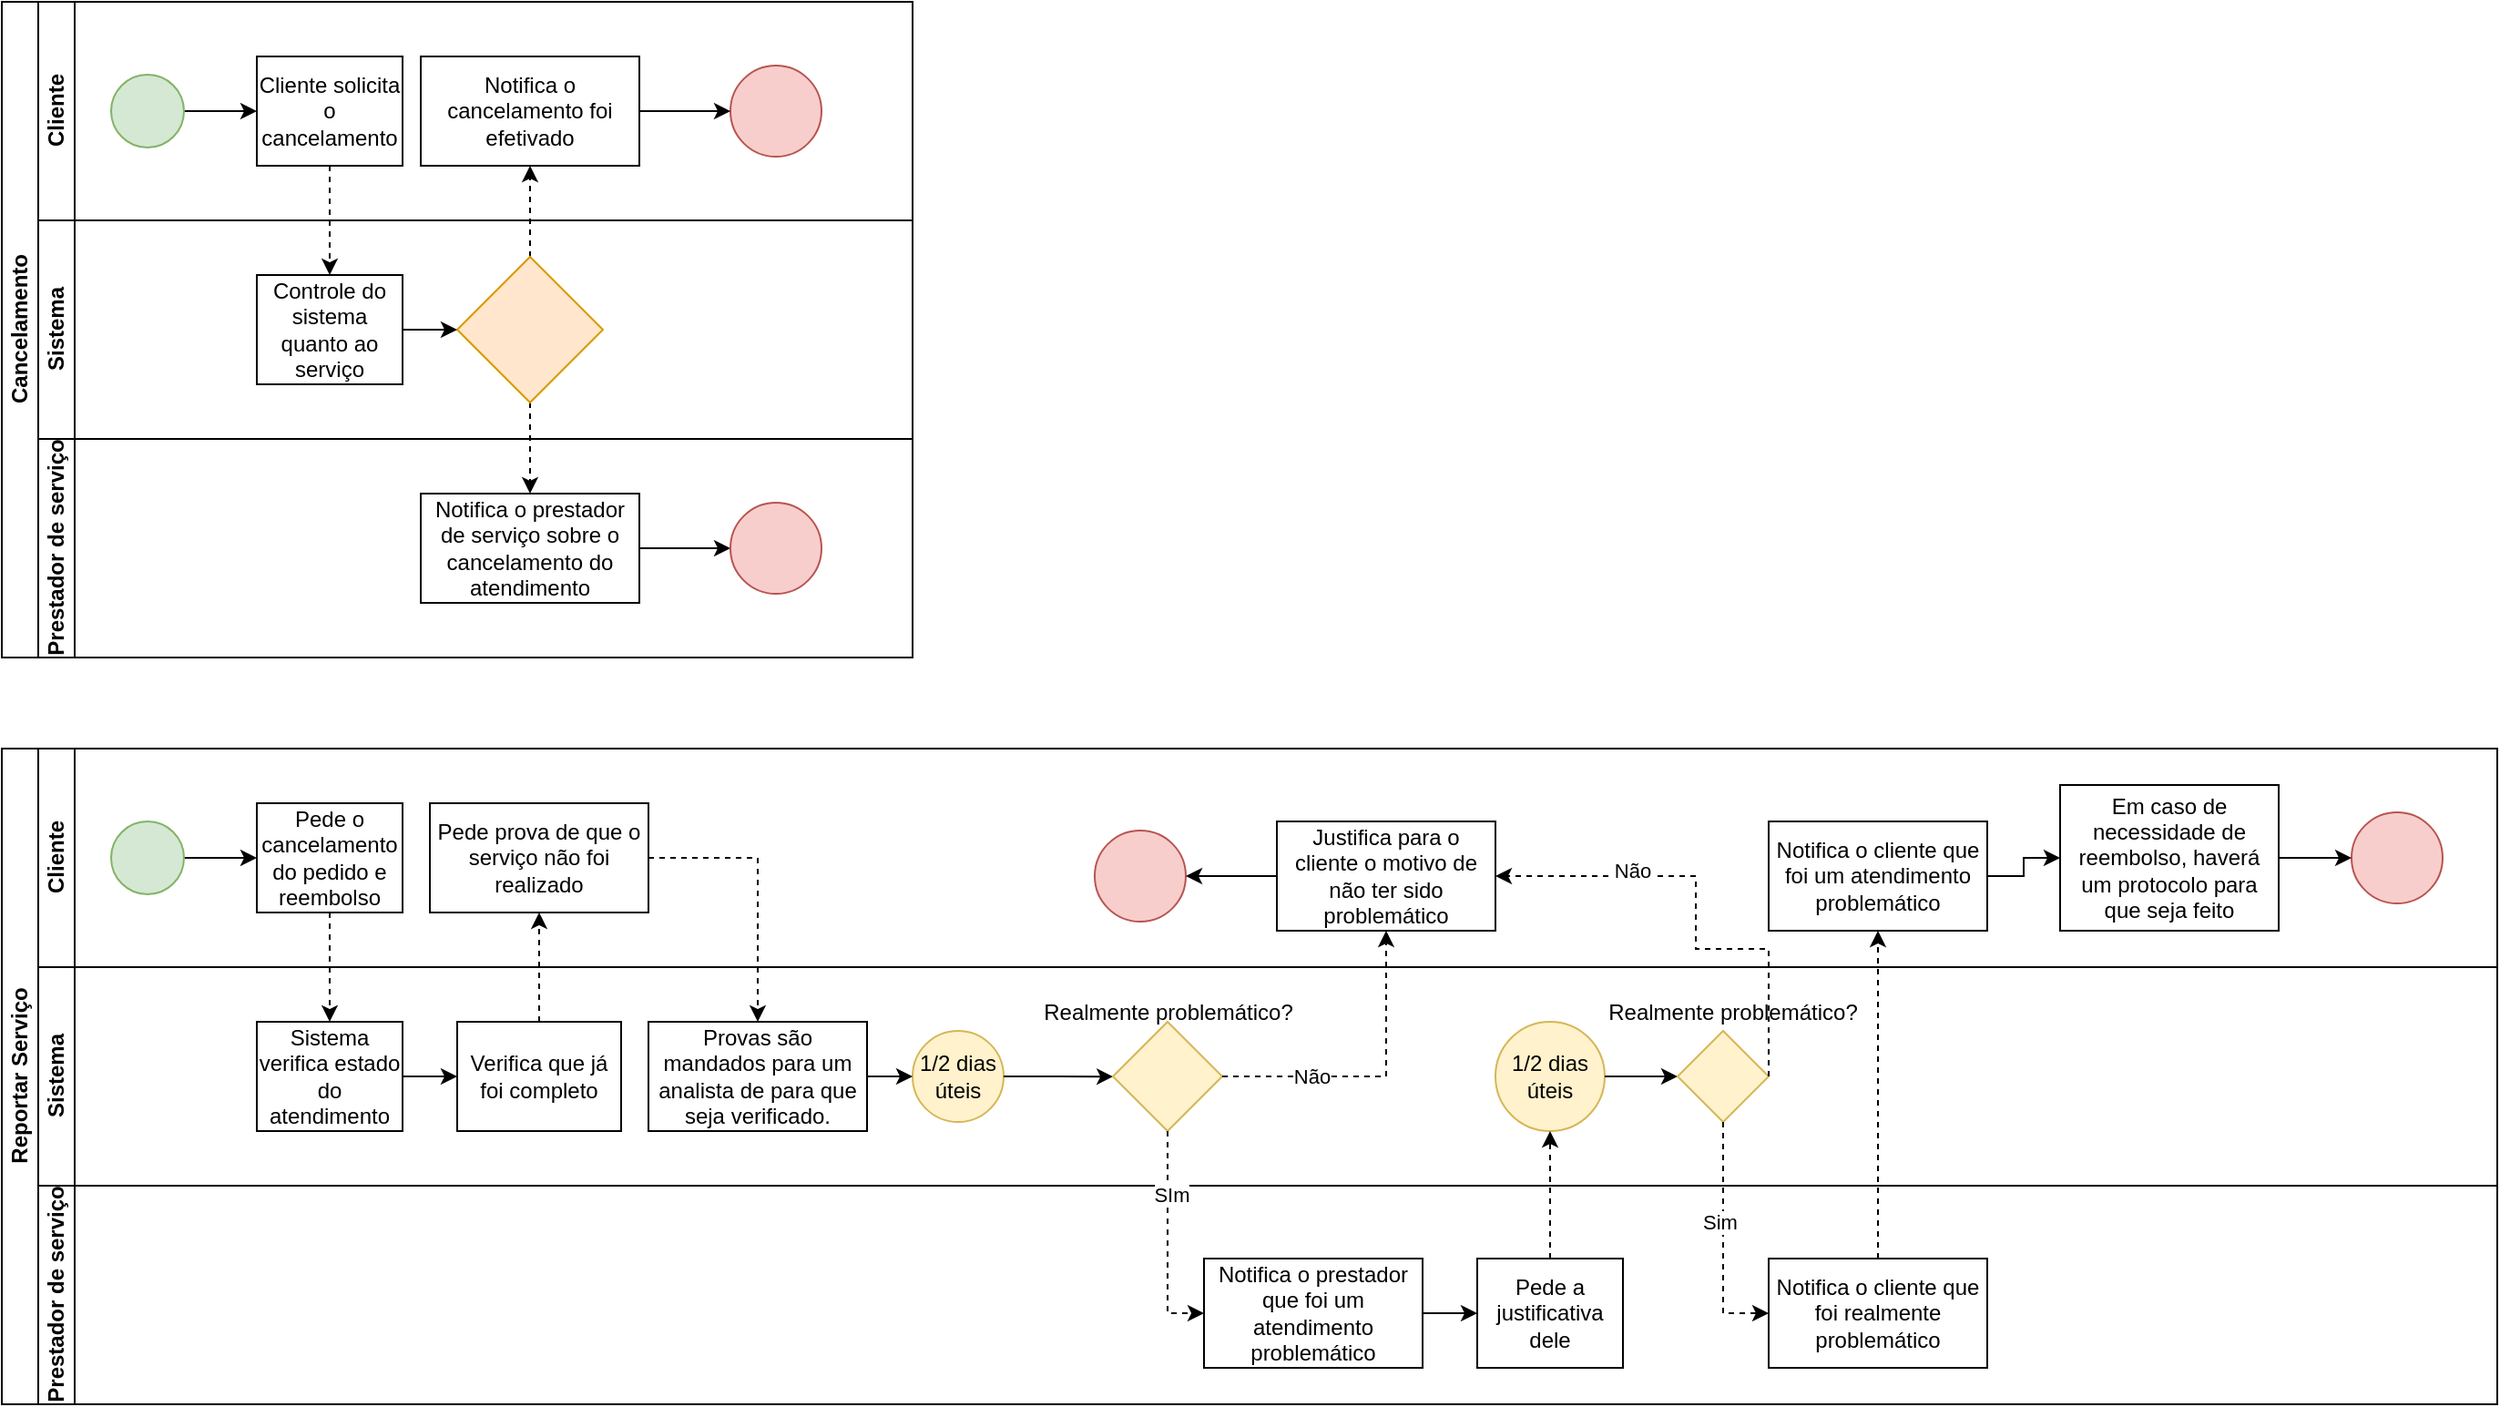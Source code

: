 <mxfile version="24.0.2" type="github">
  <diagram id="prtHgNgQTEPvFCAcTncT" name="Page-1">
    <mxGraphModel dx="1434" dy="782" grid="1" gridSize="10" guides="1" tooltips="1" connect="1" arrows="1" fold="1" page="1" pageScale="1" pageWidth="1654" pageHeight="1000" math="0" shadow="0">
      <root>
        <mxCell id="0" />
        <mxCell id="1" parent="0" />
        <mxCell id="dNxyNK7c78bLwvsdeMH5-19" value="Cancelamento" style="swimlane;html=1;childLayout=stackLayout;resizeParent=1;resizeParentMax=0;horizontal=0;startSize=20;horizontalStack=0;" parent="1" vertex="1">
          <mxGeometry x="120" y="120" width="500" height="360" as="geometry" />
        </mxCell>
        <mxCell id="dNxyNK7c78bLwvsdeMH5-27" value="" style="edgeStyle=orthogonalEdgeStyle;rounded=0;orthogonalLoop=1;jettySize=auto;html=1;dashed=1;endArrow=none;endFill=0;" parent="dNxyNK7c78bLwvsdeMH5-19" source="dNxyNK7c78bLwvsdeMH5-24" target="dNxyNK7c78bLwvsdeMH5-26" edge="1">
          <mxGeometry relative="1" as="geometry" />
        </mxCell>
        <mxCell id="dNxyNK7c78bLwvsdeMH5-20" value="Cliente" style="swimlane;html=1;startSize=20;horizontal=0;" parent="dNxyNK7c78bLwvsdeMH5-19" vertex="1">
          <mxGeometry x="20" width="480" height="120" as="geometry" />
        </mxCell>
        <mxCell id="dNxyNK7c78bLwvsdeMH5-25" value="" style="edgeStyle=orthogonalEdgeStyle;rounded=0;orthogonalLoop=1;jettySize=auto;html=1;" parent="dNxyNK7c78bLwvsdeMH5-20" source="dNxyNK7c78bLwvsdeMH5-23" target="dNxyNK7c78bLwvsdeMH5-24" edge="1">
          <mxGeometry relative="1" as="geometry" />
        </mxCell>
        <mxCell id="dNxyNK7c78bLwvsdeMH5-23" value="" style="ellipse;whiteSpace=wrap;html=1;fillColor=#d5e8d4;strokeColor=#82b366;" parent="dNxyNK7c78bLwvsdeMH5-20" vertex="1">
          <mxGeometry x="40" y="40" width="40" height="40" as="geometry" />
        </mxCell>
        <mxCell id="dNxyNK7c78bLwvsdeMH5-24" value="Cliente solicita o cancelamento" style="rounded=0;whiteSpace=wrap;html=1;fontFamily=Helvetica;fontSize=12;fontColor=#000000;align=center;" parent="dNxyNK7c78bLwvsdeMH5-20" vertex="1">
          <mxGeometry x="120" y="30" width="80" height="60" as="geometry" />
        </mxCell>
        <mxCell id="7myuZRmeyZ9sE668qBuN-2" value="Notifica o cancelamento foi efetivado" style="rounded=0;whiteSpace=wrap;html=1;" parent="dNxyNK7c78bLwvsdeMH5-20" vertex="1">
          <mxGeometry x="210" y="30" width="120" height="60" as="geometry" />
        </mxCell>
        <mxCell id="7myuZRmeyZ9sE668qBuN-7" value="" style="ellipse;whiteSpace=wrap;html=1;aspect=fixed;fillColor=#f8cecc;strokeColor=#b85450;" parent="dNxyNK7c78bLwvsdeMH5-20" vertex="1">
          <mxGeometry x="380" y="35" width="50" height="50" as="geometry" />
        </mxCell>
        <mxCell id="7myuZRmeyZ9sE668qBuN-6" style="edgeStyle=orthogonalEdgeStyle;rounded=0;orthogonalLoop=1;jettySize=auto;html=1;exitX=1;exitY=0.5;exitDx=0;exitDy=0;" parent="dNxyNK7c78bLwvsdeMH5-20" source="7myuZRmeyZ9sE668qBuN-2" target="7myuZRmeyZ9sE668qBuN-7" edge="1">
          <mxGeometry relative="1" as="geometry">
            <mxPoint x="380" y="60" as="targetPoint" />
          </mxGeometry>
        </mxCell>
        <mxCell id="dNxyNK7c78bLwvsdeMH5-21" value="Sistema" style="swimlane;html=1;startSize=20;horizontal=0;" parent="dNxyNK7c78bLwvsdeMH5-19" vertex="1">
          <mxGeometry x="20" y="120" width="480" height="120" as="geometry" />
        </mxCell>
        <mxCell id="dNxyNK7c78bLwvsdeMH5-26" value="Controle do sistema quanto ao serviço" style="rounded=0;whiteSpace=wrap;html=1;fontFamily=Helvetica;fontSize=12;fontColor=#000000;align=center;" parent="dNxyNK7c78bLwvsdeMH5-21" vertex="1">
          <mxGeometry x="120" y="30" width="80" height="60" as="geometry" />
        </mxCell>
        <mxCell id="dNxyNK7c78bLwvsdeMH5-22" value="Prestador de serviço" style="swimlane;html=1;startSize=20;horizontal=0;" parent="dNxyNK7c78bLwvsdeMH5-19" vertex="1">
          <mxGeometry x="20" y="240" width="480" height="120" as="geometry" />
        </mxCell>
        <mxCell id="7myuZRmeyZ9sE668qBuN-9" style="edgeStyle=orthogonalEdgeStyle;rounded=0;orthogonalLoop=1;jettySize=auto;html=1;exitX=1;exitY=0.5;exitDx=0;exitDy=0;entryX=0;entryY=0.5;entryDx=0;entryDy=0;" parent="dNxyNK7c78bLwvsdeMH5-22" source="7myuZRmeyZ9sE668qBuN-4" target="7myuZRmeyZ9sE668qBuN-8" edge="1">
          <mxGeometry relative="1" as="geometry" />
        </mxCell>
        <mxCell id="7myuZRmeyZ9sE668qBuN-4" value="Notifica o prestador de serviço sobre o cancelamento do atendimento" style="rounded=0;whiteSpace=wrap;html=1;" parent="dNxyNK7c78bLwvsdeMH5-22" vertex="1">
          <mxGeometry x="210" y="30" width="120" height="60" as="geometry" />
        </mxCell>
        <mxCell id="7myuZRmeyZ9sE668qBuN-8" value="" style="ellipse;whiteSpace=wrap;html=1;aspect=fixed;fillColor=#f8cecc;strokeColor=#b85450;" parent="dNxyNK7c78bLwvsdeMH5-22" vertex="1">
          <mxGeometry x="380" y="35" width="50" height="50" as="geometry" />
        </mxCell>
        <mxCell id="WENQscZwjiDUqJhjkwlk-1" value="" style="edgeStyle=orthogonalEdgeStyle;rounded=0;orthogonalLoop=1;jettySize=auto;html=1;dashed=1;" edge="1" parent="dNxyNK7c78bLwvsdeMH5-19" source="dNxyNK7c78bLwvsdeMH5-24" target="dNxyNK7c78bLwvsdeMH5-26">
          <mxGeometry relative="1" as="geometry" />
        </mxCell>
        <mxCell id="i0STGZXZ2wKi7M2kmN0H-23" value="Reportar Serviço" style="swimlane;html=1;childLayout=stackLayout;resizeParent=1;resizeParentMax=0;horizontal=0;startSize=20;horizontalStack=0;" parent="1" vertex="1">
          <mxGeometry x="120" y="530" width="1370" height="360" as="geometry" />
        </mxCell>
        <mxCell id="i0STGZXZ2wKi7M2kmN0H-28" value="Cliente" style="swimlane;html=1;startSize=20;horizontal=0;" parent="i0STGZXZ2wKi7M2kmN0H-23" vertex="1">
          <mxGeometry x="20" width="1350" height="120" as="geometry" />
        </mxCell>
        <mxCell id="i0STGZXZ2wKi7M2kmN0H-29" value="" style="edgeStyle=orthogonalEdgeStyle;rounded=0;orthogonalLoop=1;jettySize=auto;html=1;" parent="i0STGZXZ2wKi7M2kmN0H-28" source="i0STGZXZ2wKi7M2kmN0H-30" target="i0STGZXZ2wKi7M2kmN0H-31" edge="1">
          <mxGeometry relative="1" as="geometry" />
        </mxCell>
        <mxCell id="i0STGZXZ2wKi7M2kmN0H-30" value="" style="ellipse;whiteSpace=wrap;html=1;fillColor=#d5e8d4;strokeColor=#82b366;" parent="i0STGZXZ2wKi7M2kmN0H-28" vertex="1">
          <mxGeometry x="40" y="40" width="40" height="40" as="geometry" />
        </mxCell>
        <mxCell id="i0STGZXZ2wKi7M2kmN0H-31" value="Pede o cancelamento do pedido e reembolso" style="rounded=0;whiteSpace=wrap;html=1;fontFamily=Helvetica;fontSize=12;fontColor=#000000;align=center;" parent="i0STGZXZ2wKi7M2kmN0H-28" vertex="1">
          <mxGeometry x="120" y="30" width="80" height="60" as="geometry" />
        </mxCell>
        <mxCell id="zoCGiQhHUhB4SH35A2uE-4" value="Pede prova de que o serviço não foi realizado" style="rounded=0;whiteSpace=wrap;html=1;" parent="i0STGZXZ2wKi7M2kmN0H-28" vertex="1">
          <mxGeometry x="215" y="30" width="120" height="60" as="geometry" />
        </mxCell>
        <mxCell id="dQ2FdQ3LSbrNYcPNRRXU-7" value="Justifica para o cliente o motivo de não ter sido problemático" style="rounded=0;whiteSpace=wrap;html=1;" parent="i0STGZXZ2wKi7M2kmN0H-28" vertex="1">
          <mxGeometry x="680" y="40" width="120" height="60" as="geometry" />
        </mxCell>
        <mxCell id="dQ2FdQ3LSbrNYcPNRRXU-29" value="Em caso de necessidade de reembolso, haverá um protocolo para que seja feito" style="rounded=0;whiteSpace=wrap;html=1;" parent="i0STGZXZ2wKi7M2kmN0H-28" vertex="1">
          <mxGeometry x="1110" y="20" width="120" height="80" as="geometry" />
        </mxCell>
        <mxCell id="dQ2FdQ3LSbrNYcPNRRXU-31" value="" style="ellipse;whiteSpace=wrap;html=1;aspect=fixed;fillColor=#f8cecc;strokeColor=#b85450;" parent="i0STGZXZ2wKi7M2kmN0H-28" vertex="1">
          <mxGeometry x="1270" y="35" width="50" height="50" as="geometry" />
        </mxCell>
        <mxCell id="dQ2FdQ3LSbrNYcPNRRXU-30" style="edgeStyle=orthogonalEdgeStyle;rounded=0;orthogonalLoop=1;jettySize=auto;html=1;exitX=1;exitY=0.5;exitDx=0;exitDy=0;" parent="i0STGZXZ2wKi7M2kmN0H-28" source="dQ2FdQ3LSbrNYcPNRRXU-29" target="dQ2FdQ3LSbrNYcPNRRXU-31" edge="1">
          <mxGeometry relative="1" as="geometry">
            <mxPoint x="1280" y="60" as="targetPoint" />
          </mxGeometry>
        </mxCell>
        <mxCell id="dQ2FdQ3LSbrNYcPNRRXU-36" value="" style="ellipse;whiteSpace=wrap;html=1;aspect=fixed;fillColor=#f8cecc;strokeColor=#b85450;" parent="i0STGZXZ2wKi7M2kmN0H-28" vertex="1">
          <mxGeometry x="580" y="45" width="50" height="50" as="geometry" />
        </mxCell>
        <mxCell id="dQ2FdQ3LSbrNYcPNRRXU-35" style="edgeStyle=orthogonalEdgeStyle;rounded=0;orthogonalLoop=1;jettySize=auto;html=1;exitX=0;exitY=0.5;exitDx=0;exitDy=0;" parent="i0STGZXZ2wKi7M2kmN0H-28" source="dQ2FdQ3LSbrNYcPNRRXU-7" target="dQ2FdQ3LSbrNYcPNRRXU-36" edge="1">
          <mxGeometry relative="1" as="geometry">
            <mxPoint x="640" y="70" as="targetPoint" />
          </mxGeometry>
        </mxCell>
        <mxCell id="i0STGZXZ2wKi7M2kmN0H-35" value="Sistema" style="swimlane;html=1;startSize=20;horizontal=0;" parent="i0STGZXZ2wKi7M2kmN0H-23" vertex="1">
          <mxGeometry x="20" y="120" width="1350" height="120" as="geometry" />
        </mxCell>
        <mxCell id="i0STGZXZ2wKi7M2kmN0H-37" value="Sistema verifica estado do atendimento" style="rounded=0;whiteSpace=wrap;html=1;fontFamily=Helvetica;fontSize=12;fontColor=#000000;align=center;" parent="i0STGZXZ2wKi7M2kmN0H-35" vertex="1">
          <mxGeometry x="120" y="30" width="80" height="60" as="geometry" />
        </mxCell>
        <mxCell id="zoCGiQhHUhB4SH35A2uE-2" value="Verifica que já foi completo" style="rounded=0;whiteSpace=wrap;html=1;" parent="i0STGZXZ2wKi7M2kmN0H-35" vertex="1">
          <mxGeometry x="230" y="30" width="90" height="60" as="geometry" />
        </mxCell>
        <mxCell id="zoCGiQhHUhB4SH35A2uE-1" style="edgeStyle=orthogonalEdgeStyle;rounded=0;orthogonalLoop=1;jettySize=auto;html=1;exitX=1;exitY=0.5;exitDx=0;exitDy=0;" parent="i0STGZXZ2wKi7M2kmN0H-35" source="i0STGZXZ2wKi7M2kmN0H-37" target="zoCGiQhHUhB4SH35A2uE-2" edge="1">
          <mxGeometry relative="1" as="geometry">
            <mxPoint x="240" y="60" as="targetPoint" />
          </mxGeometry>
        </mxCell>
        <mxCell id="zoCGiQhHUhB4SH35A2uE-6" value="Provas são mandados para um analista de para que seja verificado." style="rounded=0;whiteSpace=wrap;html=1;" parent="i0STGZXZ2wKi7M2kmN0H-35" vertex="1">
          <mxGeometry x="335" y="30" width="120" height="60" as="geometry" />
        </mxCell>
        <mxCell id="zoCGiQhHUhB4SH35A2uE-9" value="1/2 dias úteis" style="ellipse;whiteSpace=wrap;html=1;aspect=fixed;fillColor=#fff2cc;strokeColor=#d6b656;" parent="i0STGZXZ2wKi7M2kmN0H-35" vertex="1">
          <mxGeometry x="480" y="35" width="50" height="50" as="geometry" />
        </mxCell>
        <mxCell id="zoCGiQhHUhB4SH35A2uE-7" style="edgeStyle=orthogonalEdgeStyle;rounded=0;orthogonalLoop=1;jettySize=auto;html=1;exitX=1;exitY=0.5;exitDx=0;exitDy=0;" parent="i0STGZXZ2wKi7M2kmN0H-35" source="zoCGiQhHUhB4SH35A2uE-6" target="zoCGiQhHUhB4SH35A2uE-9" edge="1">
          <mxGeometry relative="1" as="geometry">
            <mxPoint x="480" y="60" as="targetPoint" />
          </mxGeometry>
        </mxCell>
        <mxCell id="dQ2FdQ3LSbrNYcPNRRXU-1" style="edgeStyle=orthogonalEdgeStyle;rounded=0;orthogonalLoop=1;jettySize=auto;html=1;exitX=1;exitY=0.5;exitDx=0;exitDy=0;" parent="i0STGZXZ2wKi7M2kmN0H-35" source="zoCGiQhHUhB4SH35A2uE-9" edge="1">
          <mxGeometry relative="1" as="geometry">
            <mxPoint x="590.087" y="60.1" as="targetPoint" />
          </mxGeometry>
        </mxCell>
        <mxCell id="dQ2FdQ3LSbrNYcPNRRXU-4" value="" style="rhombus;whiteSpace=wrap;html=1;fillColor=#fff2cc;strokeColor=#d6b656;" parent="i0STGZXZ2wKi7M2kmN0H-35" vertex="1">
          <mxGeometry x="590" y="30" width="60" height="60" as="geometry" />
        </mxCell>
        <mxCell id="dQ2FdQ3LSbrNYcPNRRXU-5" value="Realmente problemático?" style="text;html=1;align=center;verticalAlign=middle;resizable=0;points=[];autosize=1;strokeColor=none;fillColor=none;" parent="i0STGZXZ2wKi7M2kmN0H-35" vertex="1">
          <mxGeometry x="540" y="10" width="160" height="30" as="geometry" />
        </mxCell>
        <mxCell id="dQ2FdQ3LSbrNYcPNRRXU-15" value="1/2 dias úteis" style="ellipse;whiteSpace=wrap;html=1;aspect=fixed;fillColor=#fff2cc;strokeColor=#d6b656;" parent="i0STGZXZ2wKi7M2kmN0H-35" vertex="1">
          <mxGeometry x="800" y="30" width="60" height="60" as="geometry" />
        </mxCell>
        <mxCell id="dQ2FdQ3LSbrNYcPNRRXU-16" style="edgeStyle=orthogonalEdgeStyle;rounded=0;orthogonalLoop=1;jettySize=auto;html=1;exitX=1;exitY=0.5;exitDx=0;exitDy=0;entryX=0;entryY=0.5;entryDx=0;entryDy=0;" parent="i0STGZXZ2wKi7M2kmN0H-35" source="dQ2FdQ3LSbrNYcPNRRXU-15" target="dQ2FdQ3LSbrNYcPNRRXU-18" edge="1">
          <mxGeometry relative="1" as="geometry">
            <mxPoint x="890" y="60" as="targetPoint" />
          </mxGeometry>
        </mxCell>
        <mxCell id="dQ2FdQ3LSbrNYcPNRRXU-18" value="" style="rhombus;whiteSpace=wrap;html=1;fillColor=#fff2cc;strokeColor=#d6b656;" parent="i0STGZXZ2wKi7M2kmN0H-35" vertex="1">
          <mxGeometry x="900" y="35" width="50" height="50" as="geometry" />
        </mxCell>
        <mxCell id="dQ2FdQ3LSbrNYcPNRRXU-19" value="Realmente problemático?" style="text;html=1;align=center;verticalAlign=middle;resizable=0;points=[];autosize=1;strokeColor=none;fillColor=none;" parent="i0STGZXZ2wKi7M2kmN0H-35" vertex="1">
          <mxGeometry x="850" y="10" width="160" height="30" as="geometry" />
        </mxCell>
        <mxCell id="i0STGZXZ2wKi7M2kmN0H-39" value="Prestador de serviço" style="swimlane;html=1;startSize=20;horizontal=0;" parent="i0STGZXZ2wKi7M2kmN0H-23" vertex="1">
          <mxGeometry x="20" y="240" width="1350" height="120" as="geometry" />
        </mxCell>
        <mxCell id="dQ2FdQ3LSbrNYcPNRRXU-11" value="Notifica o prestador que foi um atendimento problemático" style="rounded=0;whiteSpace=wrap;html=1;" parent="i0STGZXZ2wKi7M2kmN0H-39" vertex="1">
          <mxGeometry x="640" y="40" width="120" height="60" as="geometry" />
        </mxCell>
        <mxCell id="dQ2FdQ3LSbrNYcPNRRXU-13" value="Pede a justificativa dele" style="rounded=0;whiteSpace=wrap;html=1;" parent="i0STGZXZ2wKi7M2kmN0H-39" vertex="1">
          <mxGeometry x="790" y="40" width="80" height="60" as="geometry" />
        </mxCell>
        <mxCell id="dQ2FdQ3LSbrNYcPNRRXU-12" style="edgeStyle=orthogonalEdgeStyle;rounded=0;orthogonalLoop=1;jettySize=auto;html=1;exitX=1;exitY=0.5;exitDx=0;exitDy=0;" parent="i0STGZXZ2wKi7M2kmN0H-39" source="dQ2FdQ3LSbrNYcPNRRXU-11" target="dQ2FdQ3LSbrNYcPNRRXU-13" edge="1">
          <mxGeometry relative="1" as="geometry">
            <mxPoint x="790" y="70" as="targetPoint" />
          </mxGeometry>
        </mxCell>
        <mxCell id="dQ2FdQ3LSbrNYcPNRRXU-21" value="Notifica o cliente que foi realmente problemático" style="rounded=0;whiteSpace=wrap;html=1;" parent="i0STGZXZ2wKi7M2kmN0H-39" vertex="1">
          <mxGeometry x="950" y="40" width="120" height="60" as="geometry" />
        </mxCell>
        <mxCell id="zoCGiQhHUhB4SH35A2uE-3" style="edgeStyle=orthogonalEdgeStyle;rounded=0;orthogonalLoop=1;jettySize=auto;html=1;exitX=0.5;exitY=0;exitDx=0;exitDy=0;dashed=1;" parent="i0STGZXZ2wKi7M2kmN0H-23" source="zoCGiQhHUhB4SH35A2uE-2" target="zoCGiQhHUhB4SH35A2uE-4" edge="1">
          <mxGeometry relative="1" as="geometry">
            <mxPoint x="295" y="90" as="targetPoint" />
          </mxGeometry>
        </mxCell>
        <mxCell id="zoCGiQhHUhB4SH35A2uE-5" style="edgeStyle=orthogonalEdgeStyle;rounded=0;orthogonalLoop=1;jettySize=auto;html=1;exitX=1;exitY=0.5;exitDx=0;exitDy=0;dashed=1;" parent="i0STGZXZ2wKi7M2kmN0H-23" source="zoCGiQhHUhB4SH35A2uE-4" target="zoCGiQhHUhB4SH35A2uE-6" edge="1">
          <mxGeometry relative="1" as="geometry">
            <mxPoint x="400" y="170" as="targetPoint" />
          </mxGeometry>
        </mxCell>
        <mxCell id="dQ2FdQ3LSbrNYcPNRRXU-6" style="edgeStyle=orthogonalEdgeStyle;rounded=0;orthogonalLoop=1;jettySize=auto;html=1;exitX=1;exitY=0.5;exitDx=0;exitDy=0;dashed=1;" parent="i0STGZXZ2wKi7M2kmN0H-23" source="dQ2FdQ3LSbrNYcPNRRXU-4" target="dQ2FdQ3LSbrNYcPNRRXU-7" edge="1">
          <mxGeometry relative="1" as="geometry">
            <mxPoint x="760" y="80" as="targetPoint" />
          </mxGeometry>
        </mxCell>
        <mxCell id="dQ2FdQ3LSbrNYcPNRRXU-8" value="Não" style="edgeLabel;html=1;align=center;verticalAlign=middle;resizable=0;points=[];" parent="dQ2FdQ3LSbrNYcPNRRXU-6" vertex="1" connectable="0">
          <mxGeometry x="-0.423" relative="1" as="geometry">
            <mxPoint as="offset" />
          </mxGeometry>
        </mxCell>
        <mxCell id="dQ2FdQ3LSbrNYcPNRRXU-9" style="edgeStyle=orthogonalEdgeStyle;rounded=0;orthogonalLoop=1;jettySize=auto;html=1;exitX=0.5;exitY=1;exitDx=0;exitDy=0;entryX=0;entryY=0.5;entryDx=0;entryDy=0;dashed=1;" parent="i0STGZXZ2wKi7M2kmN0H-23" source="dQ2FdQ3LSbrNYcPNRRXU-4" target="dQ2FdQ3LSbrNYcPNRRXU-11" edge="1">
          <mxGeometry relative="1" as="geometry">
            <mxPoint x="740" y="310" as="targetPoint" />
            <Array as="points">
              <mxPoint x="640" y="310" />
            </Array>
          </mxGeometry>
        </mxCell>
        <mxCell id="dQ2FdQ3LSbrNYcPNRRXU-10" value="SIm" style="edgeLabel;html=1;align=center;verticalAlign=middle;resizable=0;points=[];" parent="dQ2FdQ3LSbrNYcPNRRXU-9" vertex="1" connectable="0">
          <mxGeometry x="-0.42" y="2" relative="1" as="geometry">
            <mxPoint as="offset" />
          </mxGeometry>
        </mxCell>
        <mxCell id="dQ2FdQ3LSbrNYcPNRRXU-14" style="edgeStyle=orthogonalEdgeStyle;rounded=0;orthogonalLoop=1;jettySize=auto;html=1;exitX=0.5;exitY=0;exitDx=0;exitDy=0;dashed=1;" parent="i0STGZXZ2wKi7M2kmN0H-23" source="dQ2FdQ3LSbrNYcPNRRXU-13" target="dQ2FdQ3LSbrNYcPNRRXU-15" edge="1">
          <mxGeometry relative="1" as="geometry">
            <mxPoint x="850" y="190" as="targetPoint" />
          </mxGeometry>
        </mxCell>
        <mxCell id="dQ2FdQ3LSbrNYcPNRRXU-20" style="edgeStyle=orthogonalEdgeStyle;rounded=0;orthogonalLoop=1;jettySize=auto;html=1;exitX=0.5;exitY=1;exitDx=0;exitDy=0;dashed=1;" parent="i0STGZXZ2wKi7M2kmN0H-23" source="dQ2FdQ3LSbrNYcPNRRXU-18" target="dQ2FdQ3LSbrNYcPNRRXU-21" edge="1">
          <mxGeometry relative="1" as="geometry">
            <mxPoint x="1000" y="310" as="targetPoint" />
            <Array as="points">
              <mxPoint x="945" y="310" />
            </Array>
          </mxGeometry>
        </mxCell>
        <mxCell id="dQ2FdQ3LSbrNYcPNRRXU-22" value="Sim" style="edgeLabel;html=1;align=center;verticalAlign=middle;resizable=0;points=[];" parent="dQ2FdQ3LSbrNYcPNRRXU-20" vertex="1" connectable="0">
          <mxGeometry x="-0.154" y="-2" relative="1" as="geometry">
            <mxPoint as="offset" />
          </mxGeometry>
        </mxCell>
        <mxCell id="dQ2FdQ3LSbrNYcPNRRXU-33" style="edgeStyle=orthogonalEdgeStyle;rounded=0;orthogonalLoop=1;jettySize=auto;html=1;exitX=1;exitY=0.5;exitDx=0;exitDy=0;entryX=1;entryY=0.5;entryDx=0;entryDy=0;dashed=1;" parent="i0STGZXZ2wKi7M2kmN0H-23" source="dQ2FdQ3LSbrNYcPNRRXU-18" target="dQ2FdQ3LSbrNYcPNRRXU-7" edge="1">
          <mxGeometry relative="1" as="geometry">
            <Array as="points">
              <mxPoint x="970" y="110" />
              <mxPoint x="930" y="110" />
              <mxPoint x="930" y="70" />
            </Array>
          </mxGeometry>
        </mxCell>
        <mxCell id="dQ2FdQ3LSbrNYcPNRRXU-34" value="Não" style="edgeLabel;html=1;align=center;verticalAlign=middle;resizable=0;points=[];" parent="dQ2FdQ3LSbrNYcPNRRXU-33" vertex="1" connectable="0">
          <mxGeometry x="0.423" y="-3" relative="1" as="geometry">
            <mxPoint as="offset" />
          </mxGeometry>
        </mxCell>
        <mxCell id="WENQscZwjiDUqJhjkwlk-2" style="edgeStyle=orthogonalEdgeStyle;rounded=0;orthogonalLoop=1;jettySize=auto;html=1;exitX=0.5;exitY=1;exitDx=0;exitDy=0;entryX=0.5;entryY=0;entryDx=0;entryDy=0;dashed=1;" edge="1" parent="i0STGZXZ2wKi7M2kmN0H-23" source="i0STGZXZ2wKi7M2kmN0H-31" target="i0STGZXZ2wKi7M2kmN0H-37">
          <mxGeometry relative="1" as="geometry" />
        </mxCell>
        <mxCell id="7myuZRmeyZ9sE668qBuN-1" style="edgeStyle=orthogonalEdgeStyle;rounded=0;orthogonalLoop=1;jettySize=auto;html=1;exitX=0.5;exitY=0;exitDx=0;exitDy=0;dashed=1;" parent="1" source="b_UL53E4SWHTPdZuhEpg-2" target="7myuZRmeyZ9sE668qBuN-2" edge="1">
          <mxGeometry relative="1" as="geometry">
            <mxPoint x="410" y="210" as="targetPoint" />
          </mxGeometry>
        </mxCell>
        <mxCell id="7myuZRmeyZ9sE668qBuN-3" style="edgeStyle=orthogonalEdgeStyle;rounded=0;orthogonalLoop=1;jettySize=auto;html=1;exitX=0.5;exitY=1;exitDx=0;exitDy=0;dashed=1;" parent="1" source="b_UL53E4SWHTPdZuhEpg-2" target="7myuZRmeyZ9sE668qBuN-4" edge="1">
          <mxGeometry relative="1" as="geometry">
            <mxPoint x="410" y="410" as="targetPoint" />
          </mxGeometry>
        </mxCell>
        <mxCell id="b_UL53E4SWHTPdZuhEpg-2" value="" style="rhombus;whiteSpace=wrap;html=1;fillColor=#ffe6cc;strokeColor=#d79b00;" parent="1" vertex="1">
          <mxGeometry x="370" y="260" width="80" height="80" as="geometry" />
        </mxCell>
        <mxCell id="b_UL53E4SWHTPdZuhEpg-1" style="edgeStyle=orthogonalEdgeStyle;rounded=0;orthogonalLoop=1;jettySize=auto;html=1;exitX=1;exitY=0.5;exitDx=0;exitDy=0;" parent="1" source="dNxyNK7c78bLwvsdeMH5-26" target="b_UL53E4SWHTPdZuhEpg-2" edge="1">
          <mxGeometry relative="1" as="geometry">
            <mxPoint x="410" y="300" as="targetPoint" />
          </mxGeometry>
        </mxCell>
        <mxCell id="dQ2FdQ3LSbrNYcPNRRXU-28" style="edgeStyle=orthogonalEdgeStyle;rounded=0;orthogonalLoop=1;jettySize=auto;html=1;exitX=1;exitY=0.5;exitDx=0;exitDy=0;" parent="1" source="dQ2FdQ3LSbrNYcPNRRXU-24" target="dQ2FdQ3LSbrNYcPNRRXU-29" edge="1">
          <mxGeometry relative="1" as="geometry">
            <mxPoint x="1240" y="600" as="targetPoint" />
          </mxGeometry>
        </mxCell>
        <mxCell id="dQ2FdQ3LSbrNYcPNRRXU-24" value="Notifica o cliente que foi um atendimento problemático" style="rounded=0;whiteSpace=wrap;html=1;" parent="1" vertex="1">
          <mxGeometry x="1090" y="570" width="120" height="60" as="geometry" />
        </mxCell>
        <mxCell id="dQ2FdQ3LSbrNYcPNRRXU-23" style="edgeStyle=orthogonalEdgeStyle;rounded=0;orthogonalLoop=1;jettySize=auto;html=1;exitX=0.5;exitY=0;exitDx=0;exitDy=0;dashed=1;" parent="1" source="dQ2FdQ3LSbrNYcPNRRXU-21" target="dQ2FdQ3LSbrNYcPNRRXU-24" edge="1">
          <mxGeometry relative="1" as="geometry">
            <mxPoint x="1150" y="600" as="targetPoint" />
          </mxGeometry>
        </mxCell>
      </root>
    </mxGraphModel>
  </diagram>
</mxfile>
